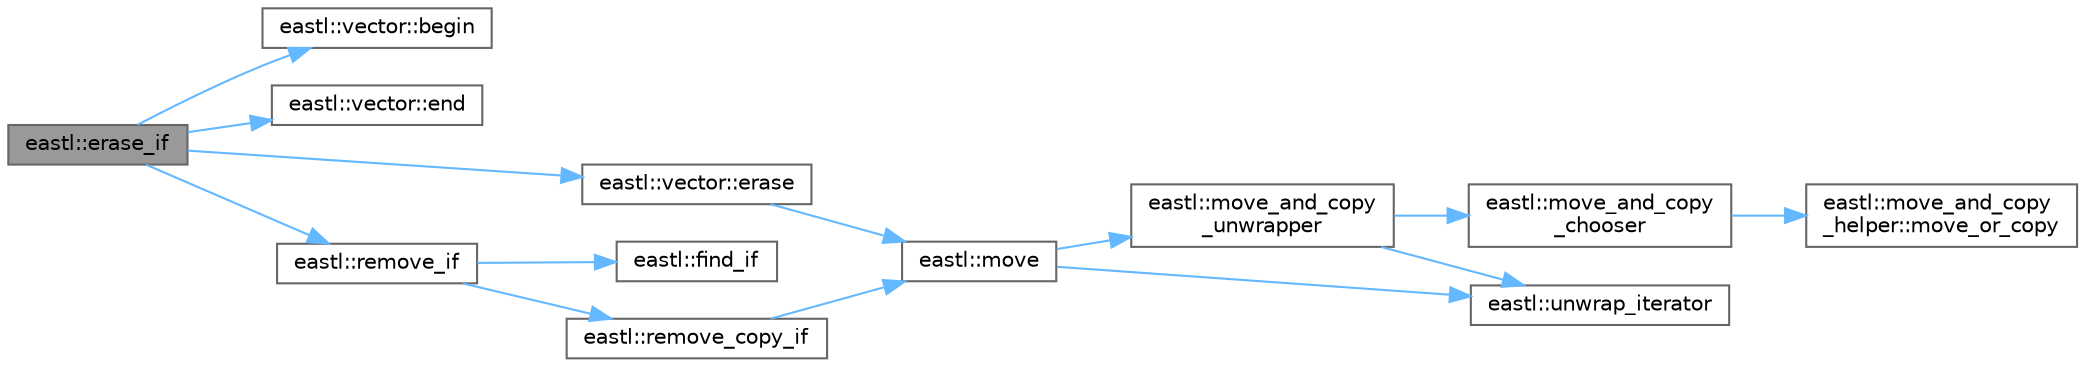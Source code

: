 digraph "eastl::erase_if"
{
 // LATEX_PDF_SIZE
  bgcolor="transparent";
  edge [fontname=Helvetica,fontsize=10,labelfontname=Helvetica,labelfontsize=10];
  node [fontname=Helvetica,fontsize=10,shape=box,height=0.2,width=0.4];
  rankdir="LR";
  Node1 [id="Node000001",label="eastl::erase_if",height=0.2,width=0.4,color="gray40", fillcolor="grey60", style="filled", fontcolor="black",tooltip=" "];
  Node1 -> Node2 [id="edge14_Node000001_Node000002",color="steelblue1",style="solid",tooltip=" "];
  Node2 [id="Node000002",label="eastl::vector::begin",height=0.2,width=0.4,color="grey40", fillcolor="white", style="filled",URL="$classeastl_1_1vector.html#ad7ab43fd769db571fb21979c68a425db",tooltip=" "];
  Node1 -> Node3 [id="edge15_Node000001_Node000003",color="steelblue1",style="solid",tooltip=" "];
  Node3 [id="Node000003",label="eastl::vector::end",height=0.2,width=0.4,color="grey40", fillcolor="white", style="filled",URL="$classeastl_1_1vector.html#a93842cc5c185eeeb78b07051ca85642e",tooltip=" "];
  Node1 -> Node4 [id="edge16_Node000001_Node000004",color="steelblue1",style="solid",tooltip=" "];
  Node4 [id="Node000004",label="eastl::vector::erase",height=0.2,width=0.4,color="grey40", fillcolor="white", style="filled",URL="$classeastl_1_1vector.html#aea862ffabd5c7b0ef67bd4cb88a613ab",tooltip=" "];
  Node4 -> Node5 [id="edge17_Node000004_Node000005",color="steelblue1",style="solid",tooltip=" "];
  Node5 [id="Node000005",label="eastl::move",height=0.2,width=0.4,color="grey40", fillcolor="white", style="filled",URL="$namespaceeastl.html#a58ada88d74ffe16bba892a0ccccc8aba",tooltip=" "];
  Node5 -> Node6 [id="edge18_Node000005_Node000006",color="steelblue1",style="solid",tooltip=" "];
  Node6 [id="Node000006",label="eastl::move_and_copy\l_unwrapper",height=0.2,width=0.4,color="grey40", fillcolor="white", style="filled",URL="$namespaceeastl.html#a661e609e51ae177a723acb076d9fcb52",tooltip=" "];
  Node6 -> Node7 [id="edge19_Node000006_Node000007",color="steelblue1",style="solid",tooltip=" "];
  Node7 [id="Node000007",label="eastl::move_and_copy\l_chooser",height=0.2,width=0.4,color="grey40", fillcolor="white", style="filled",URL="$namespaceeastl.html#a69a59b58a0b86c06c81fd89a94cff90d",tooltip=" "];
  Node7 -> Node8 [id="edge20_Node000007_Node000008",color="steelblue1",style="solid",tooltip=" "];
  Node8 [id="Node000008",label="eastl::move_and_copy\l_helper::move_or_copy",height=0.2,width=0.4,color="grey40", fillcolor="white", style="filled",URL="$structeastl_1_1move__and__copy__helper.html#aa9de7d135fbe5ddb02a94513283cf77b",tooltip=" "];
  Node6 -> Node9 [id="edge21_Node000006_Node000009",color="steelblue1",style="solid",tooltip=" "];
  Node9 [id="Node000009",label="eastl::unwrap_iterator",height=0.2,width=0.4,color="grey40", fillcolor="white", style="filled",URL="$namespaceeastl.html#a82f343209a121c16468a124327e2d303",tooltip=" "];
  Node5 -> Node9 [id="edge22_Node000005_Node000009",color="steelblue1",style="solid",tooltip=" "];
  Node1 -> Node10 [id="edge23_Node000001_Node000010",color="steelblue1",style="solid",tooltip=" "];
  Node10 [id="Node000010",label="eastl::remove_if",height=0.2,width=0.4,color="grey40", fillcolor="white", style="filled",URL="$namespaceeastl.html#a62e49fd42fa6c794459b797ccb4dc175",tooltip=" "];
  Node10 -> Node11 [id="edge24_Node000010_Node000011",color="steelblue1",style="solid",tooltip=" "];
  Node11 [id="Node000011",label="eastl::find_if",height=0.2,width=0.4,color="grey40", fillcolor="white", style="filled",URL="$namespaceeastl.html#a4bf1ca2dbd35c629e9cfbac96bc12765",tooltip=" "];
  Node10 -> Node12 [id="edge25_Node000010_Node000012",color="steelblue1",style="solid",tooltip=" "];
  Node12 [id="Node000012",label="eastl::remove_copy_if",height=0.2,width=0.4,color="grey40", fillcolor="white", style="filled",URL="$namespaceeastl.html#a621bbf360f0aa37713de645f0ef49a0d",tooltip=" "];
  Node12 -> Node5 [id="edge26_Node000012_Node000005",color="steelblue1",style="solid",tooltip=" "];
}
